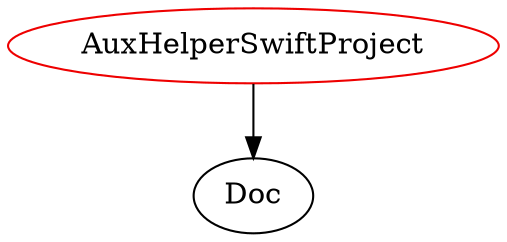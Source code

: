 digraph auxhelperswiftproject{
AuxHelperSwiftProject -> Doc;
AuxHelperSwiftProject	[shape=oval, color=red2, label="AuxHelperSwiftProject"];
}
